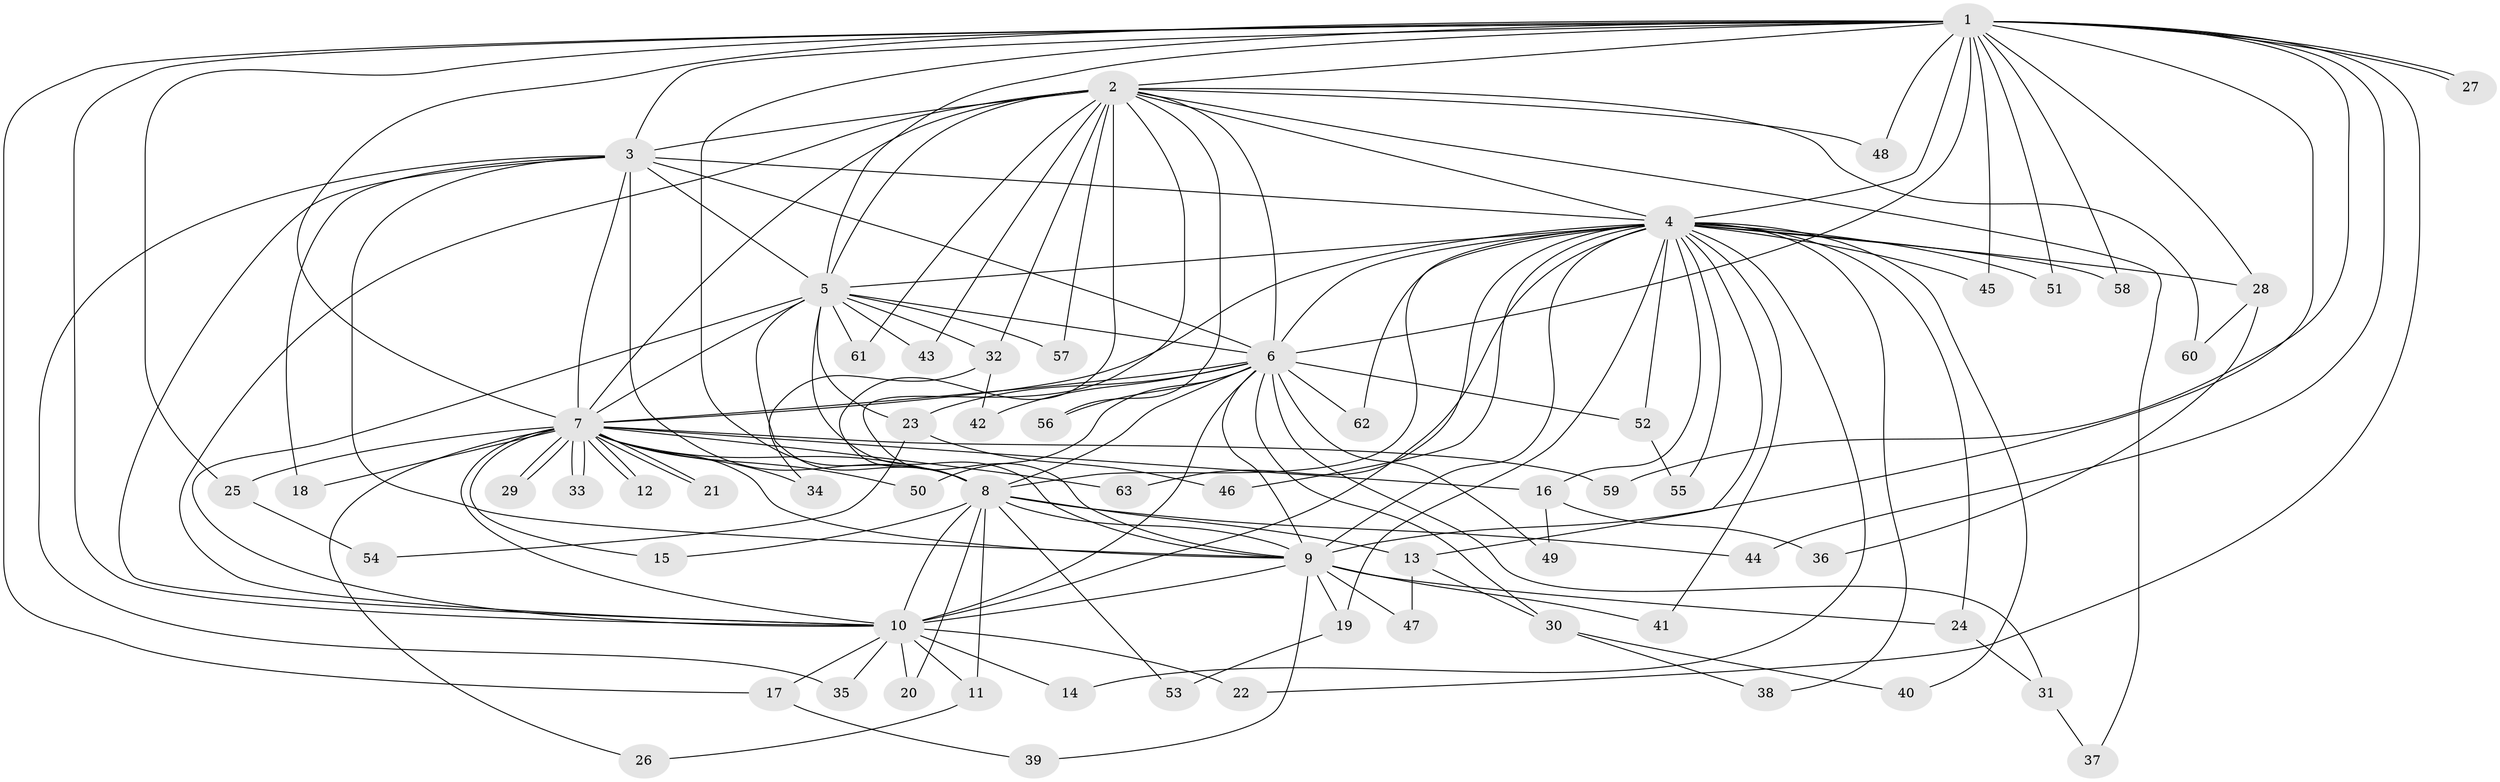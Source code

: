 // coarse degree distribution, {2: 0.19230769230769232, 11: 0.038461538461538464, 3: 0.15384615384615385, 10: 0.07692307692307693, 4: 0.19230769230769232, 12: 0.07692307692307693, 1: 0.19230769230769232, 15: 0.07692307692307693}
// Generated by graph-tools (version 1.1) at 2025/36/03/04/25 23:36:17]
// undirected, 63 vertices, 151 edges
graph export_dot {
  node [color=gray90,style=filled];
  1;
  2;
  3;
  4;
  5;
  6;
  7;
  8;
  9;
  10;
  11;
  12;
  13;
  14;
  15;
  16;
  17;
  18;
  19;
  20;
  21;
  22;
  23;
  24;
  25;
  26;
  27;
  28;
  29;
  30;
  31;
  32;
  33;
  34;
  35;
  36;
  37;
  38;
  39;
  40;
  41;
  42;
  43;
  44;
  45;
  46;
  47;
  48;
  49;
  50;
  51;
  52;
  53;
  54;
  55;
  56;
  57;
  58;
  59;
  60;
  61;
  62;
  63;
  1 -- 2;
  1 -- 3;
  1 -- 4;
  1 -- 5;
  1 -- 6;
  1 -- 7;
  1 -- 8;
  1 -- 9;
  1 -- 10;
  1 -- 17;
  1 -- 22;
  1 -- 25;
  1 -- 27;
  1 -- 27;
  1 -- 28;
  1 -- 44;
  1 -- 45;
  1 -- 48;
  1 -- 51;
  1 -- 58;
  1 -- 59;
  2 -- 3;
  2 -- 4;
  2 -- 5;
  2 -- 6;
  2 -- 7;
  2 -- 8;
  2 -- 9;
  2 -- 10;
  2 -- 32;
  2 -- 37;
  2 -- 43;
  2 -- 48;
  2 -- 56;
  2 -- 57;
  2 -- 60;
  2 -- 61;
  3 -- 4;
  3 -- 5;
  3 -- 6;
  3 -- 7;
  3 -- 8;
  3 -- 9;
  3 -- 10;
  3 -- 18;
  3 -- 35;
  4 -- 5;
  4 -- 6;
  4 -- 7;
  4 -- 8;
  4 -- 9;
  4 -- 10;
  4 -- 13;
  4 -- 14;
  4 -- 16;
  4 -- 19;
  4 -- 24;
  4 -- 28;
  4 -- 38;
  4 -- 40;
  4 -- 41;
  4 -- 45;
  4 -- 46;
  4 -- 51;
  4 -- 52;
  4 -- 55;
  4 -- 58;
  4 -- 62;
  4 -- 63;
  5 -- 6;
  5 -- 7;
  5 -- 8;
  5 -- 9;
  5 -- 10;
  5 -- 23;
  5 -- 32;
  5 -- 43;
  5 -- 57;
  5 -- 61;
  6 -- 7;
  6 -- 8;
  6 -- 9;
  6 -- 10;
  6 -- 23;
  6 -- 30;
  6 -- 31;
  6 -- 42;
  6 -- 49;
  6 -- 50;
  6 -- 52;
  6 -- 56;
  6 -- 62;
  7 -- 8;
  7 -- 9;
  7 -- 10;
  7 -- 12;
  7 -- 12;
  7 -- 15;
  7 -- 16;
  7 -- 18;
  7 -- 21;
  7 -- 21;
  7 -- 25;
  7 -- 26;
  7 -- 29;
  7 -- 29;
  7 -- 33;
  7 -- 33;
  7 -- 34;
  7 -- 50;
  7 -- 59;
  7 -- 63;
  8 -- 9;
  8 -- 10;
  8 -- 11;
  8 -- 13;
  8 -- 15;
  8 -- 20;
  8 -- 44;
  8 -- 53;
  9 -- 10;
  9 -- 19;
  9 -- 24;
  9 -- 39;
  9 -- 41;
  9 -- 47;
  10 -- 11;
  10 -- 14;
  10 -- 17;
  10 -- 20;
  10 -- 22;
  10 -- 35;
  11 -- 26;
  13 -- 30;
  13 -- 47;
  16 -- 36;
  16 -- 49;
  17 -- 39;
  19 -- 53;
  23 -- 46;
  23 -- 54;
  24 -- 31;
  25 -- 54;
  28 -- 36;
  28 -- 60;
  30 -- 38;
  30 -- 40;
  31 -- 37;
  32 -- 34;
  32 -- 42;
  52 -- 55;
}
